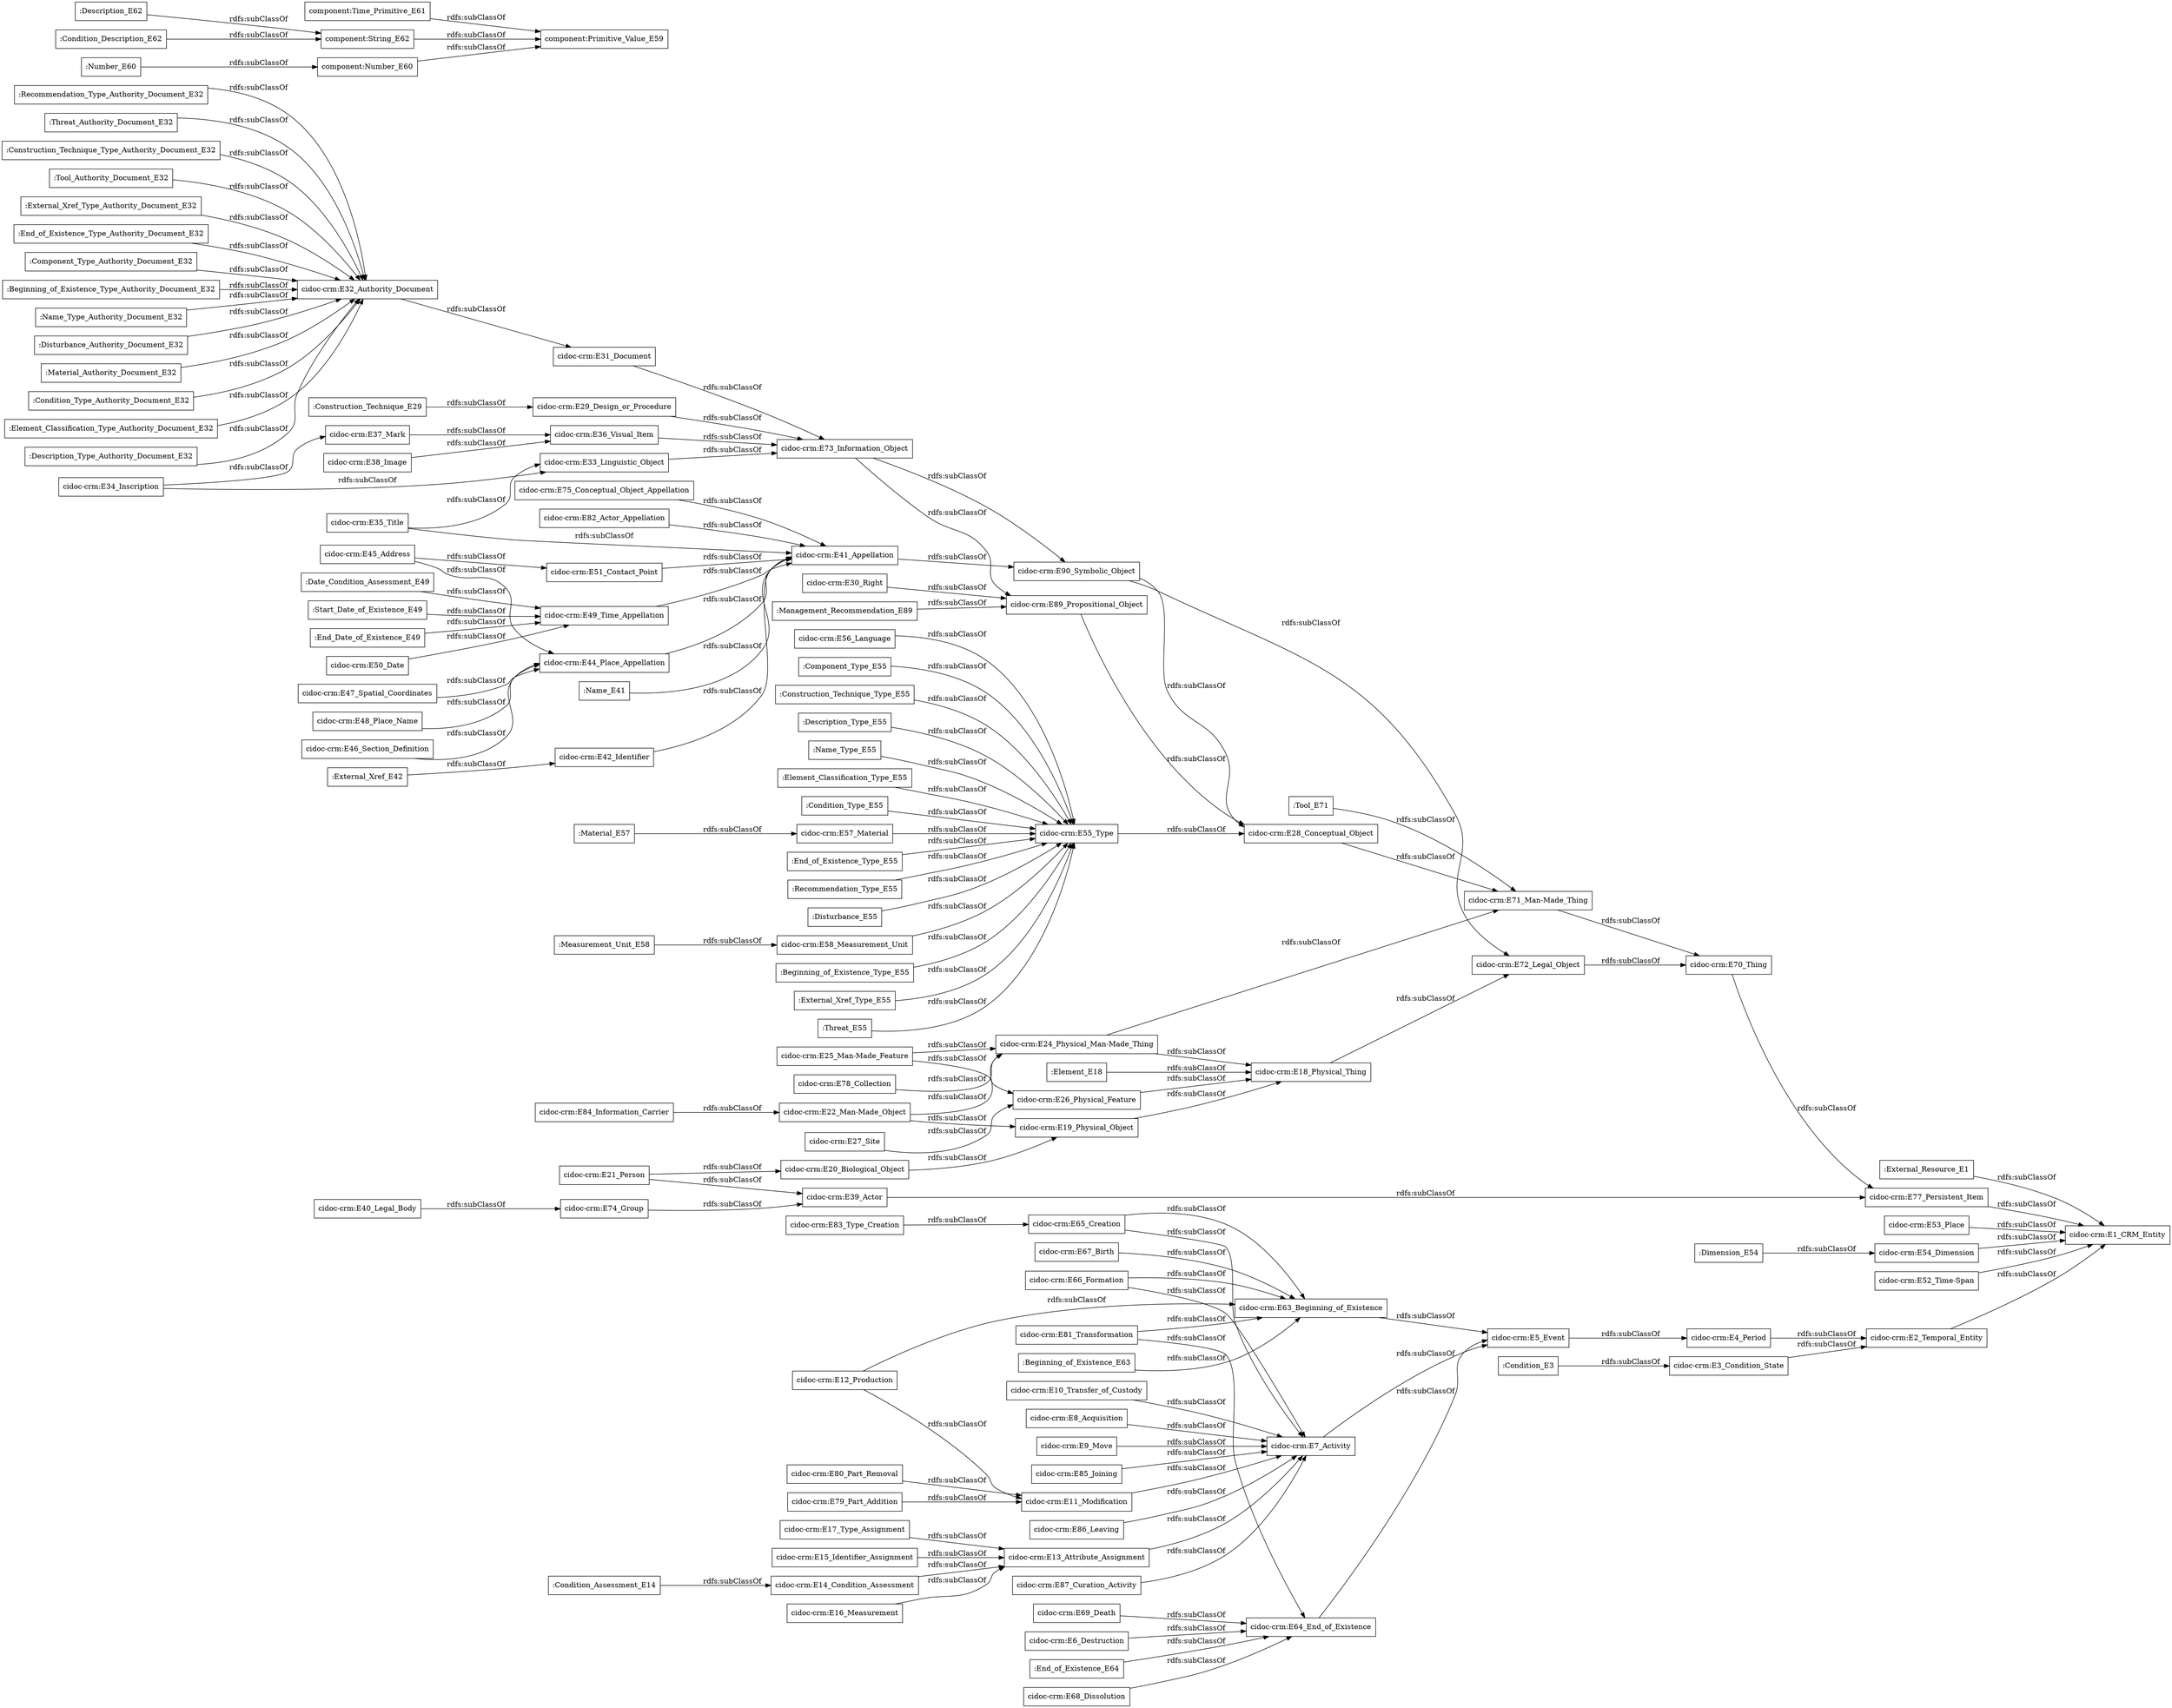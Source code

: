 digraph ar2dtool_diagram { 
rankdir=LR;
size="1000"
node [shape = rectangle, color="black"]; "cidoc-crm:E30_Right" "cidoc-crm:E75_Conceptual_Object_Appellation" "cidoc-crm:E69_Death" "cidoc-crm:E65_Creation" "cidoc-crm:E31_Document" "cidoc-crm:E29_Design_or_Procedure" ":Recommendation_Type_Authority_Document_E32" "cidoc-crm:E83_Type_Creation" "cidoc-crm:E56_Language" "cidoc-crm:E17_Type_Assignment" ":Component_Type_E55" ":Threat_Authority_Document_E32" "cidoc-crm:E67_Birth" ":Material_E57" "cidoc-crm:E10_Transfer_of_Custody" "cidoc-crm:E82_Actor_Appellation" "cidoc-crm:E32_Authority_Document" ":Date_Condition_Assessment_E49" "cidoc-crm:E47_Spatial_Coordinates" "cidoc-crm:E51_Contact_Point" ":Construction_Technique_Type_Authority_Document_E32" ":External_Resource_E1" "cidoc-crm:E71_Man-Made_Thing" "cidoc-crm:E48_Place_Name" ":Dimension_E54" "cidoc-crm:E4_Period" "cidoc-crm:E77_Persistent_Item" ":Management_Recommendation_E89" "cidoc-crm:E8_Acquisition" "component:Primitive_Value_E59" "cidoc-crm:E66_Formation" "cidoc-crm:E63_Beginning_of_Existence" "cidoc-crm:E49_Time_Appellation" ":Construction_Technique_Type_E55" "cidoc-crm:E25_Man-Made_Feature" ":Construction_Technique_E29" "cidoc-crm:E44_Place_Appellation" ":Description_Type_E55" ":Tool_Authority_Document_E32" "cidoc-crm:E74_Group" "cidoc-crm:E73_Information_Object" "cidoc-crm:E7_Activity" "cidoc-crm:E90_Symbolic_Object" "cidoc-crm:E36_Visual_Item" ":Description_E62" ":External_Xref_Type_Authority_Document_E32" "cidoc-crm:E70_Thing" "cidoc-crm:E9_Move" "cidoc-crm:E27_Site" ":Start_Date_of_Existence_E49" "cidoc-crm:E46_Section_Definition" ":Name_Type_E55" "cidoc-crm:E28_Conceptual_Object" "cidoc-crm:E12_Production" "cidoc-crm:E53_Place" "cidoc-crm:E3_Condition_State" ":Condition_Description_E62" "cidoc-crm:E80_Part_Removal" ":Element_Classification_Type_E55" ":End_of_Existence_Type_Authority_Document_E32" ":Component_Type_Authority_Document_E32" "cidoc-crm:E21_Person" ":Condition_E3" "cidoc-crm:E78_Collection" ":Condition_Type_E55" "cidoc-crm:E85_Joining" "cidoc-crm:E54_Dimension" "cidoc-crm:E6_Destruction" "cidoc-crm:E11_Modification" "cidoc-crm:E37_Mark" ":End_Date_of_Existence_E49" ":Beginning_of_Existence_Type_Authority_Document_E32" "cidoc-crm:E86_Leaving" ":Element_E18" "cidoc-crm:E89_Propositional_Object" "cidoc-crm:E72_Legal_Object" ":Measurement_Unit_E58" ":Condition_Assessment_E14" "cidoc-crm:E79_Part_Addition" "cidoc-crm:E64_End_of_Existence" "cidoc-crm:E52_Time-Span" ":Tool_E71" "component:Time_Primitive_E61" ":Number_E60" "cidoc-crm:E50_Date" "component:String_E62" ":Name_Type_Authority_Document_E32" ":End_of_Existence_E64" "cidoc-crm:E57_Material" "cidoc-crm:E34_Inscription" "cidoc-crm:E35_Title" ":End_of_Existence_Type_E55" ":Recommendation_Type_E55" ":External_Xref_E42" "cidoc-crm:E13_Attribute_Assignment" ":Disturbance_Authority_Document_E32" ":Disturbance_E55" "cidoc-crm:E33_Linguistic_Object" "cidoc-crm:E15_Identifier_Assignment" "cidoc-crm:E58_Measurement_Unit" "cidoc-crm:E14_Condition_Assessment" "cidoc-crm:E16_Measurement" "cidoc-crm:E41_Appellation" "cidoc-crm:E18_Physical_Thing" "cidoc-crm:E55_Type" "cidoc-crm:E81_Transformation" ":Beginning_of_Existence_Type_E55" "cidoc-crm:E87_Curation_Activity" ":Beginning_of_Existence_E63" "cidoc-crm:E22_Man-Made_Object" ":Material_Authority_Document_E32" "cidoc-crm:E20_Biological_Object" "cidoc-crm:E38_Image" "component:Number_E60" "cidoc-crm:E2_Temporal_Entity" ":External_Xref_Type_E55" "cidoc-crm:E5_Event" ":Threat_E55" "cidoc-crm:E26_Physical_Feature" "cidoc-crm:E40_Legal_Body" "cidoc-crm:E1_CRM_Entity" ":Condition_Type_Authority_Document_E32" "cidoc-crm:E24_Physical_Man-Made_Thing" "cidoc-crm:E45_Address" "cidoc-crm:E39_Actor" ":Name_E41" "cidoc-crm:E84_Information_Carrier" "cidoc-crm:E68_Dissolution" ":Element_Classification_Type_Authority_Document_E32" "cidoc-crm:E42_Identifier" ":Description_Type_Authority_Document_E32" "cidoc-crm:E19_Physical_Object" ; /*classes style*/
	"cidoc-crm:E78_Collection" -> "cidoc-crm:E24_Physical_Man-Made_Thing" [ label = "rdfs:subClassOf" ];
	"component:Time_Primitive_E61" -> "component:Primitive_Value_E59" [ label = "rdfs:subClassOf" ];
	"cidoc-crm:E75_Conceptual_Object_Appellation" -> "cidoc-crm:E41_Appellation" [ label = "rdfs:subClassOf" ];
	"cidoc-crm:E18_Physical_Thing" -> "cidoc-crm:E72_Legal_Object" [ label = "rdfs:subClassOf" ];
	"cidoc-crm:E49_Time_Appellation" -> "cidoc-crm:E41_Appellation" [ label = "rdfs:subClassOf" ];
	":Description_E62" -> "component:String_E62" [ label = "rdfs:subClassOf" ];
	":Element_E18" -> "cidoc-crm:E18_Physical_Thing" [ label = "rdfs:subClassOf" ];
	"cidoc-crm:E6_Destruction" -> "cidoc-crm:E64_End_of_Existence" [ label = "rdfs:subClassOf" ];
	"cidoc-crm:E73_Information_Object" -> "cidoc-crm:E89_Propositional_Object" [ label = "rdfs:subClassOf" ];
	"cidoc-crm:E73_Information_Object" -> "cidoc-crm:E90_Symbolic_Object" [ label = "rdfs:subClassOf" ];
	"cidoc-crm:E11_Modification" -> "cidoc-crm:E7_Activity" [ label = "rdfs:subClassOf" ];
	":Beginning_of_Existence_Type_Authority_Document_E32" -> "cidoc-crm:E32_Authority_Document" [ label = "rdfs:subClassOf" ];
	":Description_Type_Authority_Document_E32" -> "cidoc-crm:E32_Authority_Document" [ label = "rdfs:subClassOf" ];
	"cidoc-crm:E53_Place" -> "cidoc-crm:E1_CRM_Entity" [ label = "rdfs:subClassOf" ];
	"cidoc-crm:E28_Conceptual_Object" -> "cidoc-crm:E71_Man-Made_Thing" [ label = "rdfs:subClassOf" ];
	"cidoc-crm:E31_Document" -> "cidoc-crm:E73_Information_Object" [ label = "rdfs:subClassOf" ];
	"cidoc-crm:E39_Actor" -> "cidoc-crm:E77_Persistent_Item" [ label = "rdfs:subClassOf" ];
	":Name_E41" -> "cidoc-crm:E41_Appellation" [ label = "rdfs:subClassOf" ];
	":Construction_Technique_Type_Authority_Document_E32" -> "cidoc-crm:E32_Authority_Document" [ label = "rdfs:subClassOf" ];
	":Measurement_Unit_E58" -> "cidoc-crm:E58_Measurement_Unit" [ label = "rdfs:subClassOf" ];
	"cidoc-crm:E72_Legal_Object" -> "cidoc-crm:E70_Thing" [ label = "rdfs:subClassOf" ];
	"cidoc-crm:E84_Information_Carrier" -> "cidoc-crm:E22_Man-Made_Object" [ label = "rdfs:subClassOf" ];
	":End_of_Existence_Type_Authority_Document_E32" -> "cidoc-crm:E32_Authority_Document" [ label = "rdfs:subClassOf" ];
	"cidoc-crm:E22_Man-Made_Object" -> "cidoc-crm:E24_Physical_Man-Made_Thing" [ label = "rdfs:subClassOf" ];
	"cidoc-crm:E22_Man-Made_Object" -> "cidoc-crm:E19_Physical_Object" [ label = "rdfs:subClassOf" ];
	":Management_Recommendation_E89" -> "cidoc-crm:E89_Propositional_Object" [ label = "rdfs:subClassOf" ];
	":Component_Type_E55" -> "cidoc-crm:E55_Type" [ label = "rdfs:subClassOf" ];
	":End_of_Existence_Type_E55" -> "cidoc-crm:E55_Type" [ label = "rdfs:subClassOf" ];
	"cidoc-crm:E36_Visual_Item" -> "cidoc-crm:E73_Information_Object" [ label = "rdfs:subClassOf" ];
	"cidoc-crm:E5_Event" -> "cidoc-crm:E4_Period" [ label = "rdfs:subClassOf" ];
	"cidoc-crm:E90_Symbolic_Object" -> "cidoc-crm:E72_Legal_Object" [ label = "rdfs:subClassOf" ];
	"cidoc-crm:E90_Symbolic_Object" -> "cidoc-crm:E28_Conceptual_Object" [ label = "rdfs:subClassOf" ];
	"cidoc-crm:E48_Place_Name" -> "cidoc-crm:E44_Place_Appellation" [ label = "rdfs:subClassOf" ];
	"cidoc-crm:E8_Acquisition" -> "cidoc-crm:E7_Activity" [ label = "rdfs:subClassOf" ];
	":Disturbance_Authority_Document_E32" -> "cidoc-crm:E32_Authority_Document" [ label = "rdfs:subClassOf" ];
	"cidoc-crm:E81_Transformation" -> "cidoc-crm:E63_Beginning_of_Existence" [ label = "rdfs:subClassOf" ];
	"cidoc-crm:E81_Transformation" -> "cidoc-crm:E64_End_of_Existence" [ label = "rdfs:subClassOf" ];
	":Threat_E55" -> "cidoc-crm:E55_Type" [ label = "rdfs:subClassOf" ];
	":Dimension_E54" -> "cidoc-crm:E54_Dimension" [ label = "rdfs:subClassOf" ];
	"cidoc-crm:E67_Birth" -> "cidoc-crm:E63_Beginning_of_Existence" [ label = "rdfs:subClassOf" ];
	":End_of_Existence_E64" -> "cidoc-crm:E64_End_of_Existence" [ label = "rdfs:subClassOf" ];
	"cidoc-crm:E13_Attribute_Assignment" -> "cidoc-crm:E7_Activity" [ label = "rdfs:subClassOf" ];
	"cidoc-crm:E57_Material" -> "cidoc-crm:E55_Type" [ label = "rdfs:subClassOf" ];
	"cidoc-crm:E70_Thing" -> "cidoc-crm:E77_Persistent_Item" [ label = "rdfs:subClassOf" ];
	":External_Xref_E42" -> "cidoc-crm:E42_Identifier" [ label = "rdfs:subClassOf" ];
	"cidoc-crm:E44_Place_Appellation" -> "cidoc-crm:E41_Appellation" [ label = "rdfs:subClassOf" ];
	":Name_Type_Authority_Document_E32" -> "cidoc-crm:E32_Authority_Document" [ label = "rdfs:subClassOf" ];
	"cidoc-crm:E64_End_of_Existence" -> "cidoc-crm:E5_Event" [ label = "rdfs:subClassOf" ];
	"cidoc-crm:E71_Man-Made_Thing" -> "cidoc-crm:E70_Thing" [ label = "rdfs:subClassOf" ];
	":Recommendation_Type_Authority_Document_E32" -> "cidoc-crm:E32_Authority_Document" [ label = "rdfs:subClassOf" ];
	"cidoc-crm:E54_Dimension" -> "cidoc-crm:E1_CRM_Entity" [ label = "rdfs:subClassOf" ];
	":Tool_Authority_Document_E32" -> "cidoc-crm:E32_Authority_Document" [ label = "rdfs:subClassOf" ];
	"cidoc-crm:E38_Image" -> "cidoc-crm:E36_Visual_Item" [ label = "rdfs:subClassOf" ];
	"cidoc-crm:E47_Spatial_Coordinates" -> "cidoc-crm:E44_Place_Appellation" [ label = "rdfs:subClassOf" ];
	"cidoc-crm:E37_Mark" -> "cidoc-crm:E36_Visual_Item" [ label = "rdfs:subClassOf" ];
	"cidoc-crm:E52_Time-Span" -> "cidoc-crm:E1_CRM_Entity" [ label = "rdfs:subClassOf" ];
	":Condition_Type_Authority_Document_E32" -> "cidoc-crm:E32_Authority_Document" [ label = "rdfs:subClassOf" ];
	"cidoc-crm:E25_Man-Made_Feature" -> "cidoc-crm:E26_Physical_Feature" [ label = "rdfs:subClassOf" ];
	"cidoc-crm:E25_Man-Made_Feature" -> "cidoc-crm:E24_Physical_Man-Made_Thing" [ label = "rdfs:subClassOf" ];
	"cidoc-crm:E10_Transfer_of_Custody" -> "cidoc-crm:E7_Activity" [ label = "rdfs:subClassOf" ];
	":Condition_Type_E55" -> "cidoc-crm:E55_Type" [ label = "rdfs:subClassOf" ];
	"cidoc-crm:E7_Activity" -> "cidoc-crm:E5_Event" [ label = "rdfs:subClassOf" ];
	"cidoc-crm:E80_Part_Removal" -> "cidoc-crm:E11_Modification" [ label = "rdfs:subClassOf" ];
	"cidoc-crm:E79_Part_Addition" -> "cidoc-crm:E11_Modification" [ label = "rdfs:subClassOf" ];
	":Construction_Technique_E29" -> "cidoc-crm:E29_Design_or_Procedure" [ label = "rdfs:subClassOf" ];
	"cidoc-crm:E45_Address" -> "cidoc-crm:E51_Contact_Point" [ label = "rdfs:subClassOf" ];
	"cidoc-crm:E45_Address" -> "cidoc-crm:E44_Place_Appellation" [ label = "rdfs:subClassOf" ];
	"cidoc-crm:E29_Design_or_Procedure" -> "cidoc-crm:E73_Information_Object" [ label = "rdfs:subClassOf" ];
	"cidoc-crm:E27_Site" -> "cidoc-crm:E26_Physical_Feature" [ label = "rdfs:subClassOf" ];
	"cidoc-crm:E3_Condition_State" -> "cidoc-crm:E2_Temporal_Entity" [ label = "rdfs:subClassOf" ];
	"cidoc-crm:E55_Type" -> "cidoc-crm:E28_Conceptual_Object" [ label = "rdfs:subClassOf" ];
	":Threat_Authority_Document_E32" -> "cidoc-crm:E32_Authority_Document" [ label = "rdfs:subClassOf" ];
	"cidoc-crm:E63_Beginning_of_Existence" -> "cidoc-crm:E5_Event" [ label = "rdfs:subClassOf" ];
	":End_Date_of_Existence_E49" -> "cidoc-crm:E49_Time_Appellation" [ label = "rdfs:subClassOf" ];
	":Material_E57" -> "cidoc-crm:E57_Material" [ label = "rdfs:subClassOf" ];
	"cidoc-crm:E77_Persistent_Item" -> "cidoc-crm:E1_CRM_Entity" [ label = "rdfs:subClassOf" ];
	"cidoc-crm:E56_Language" -> "cidoc-crm:E55_Type" [ label = "rdfs:subClassOf" ];
	":Condition_Description_E62" -> "component:String_E62" [ label = "rdfs:subClassOf" ];
	":External_Resource_E1" -> "cidoc-crm:E1_CRM_Entity" [ label = "rdfs:subClassOf" ];
	"cidoc-crm:E58_Measurement_Unit" -> "cidoc-crm:E55_Type" [ label = "rdfs:subClassOf" ];
	"cidoc-crm:E9_Move" -> "cidoc-crm:E7_Activity" [ label = "rdfs:subClassOf" ];
	"cidoc-crm:E41_Appellation" -> "cidoc-crm:E90_Symbolic_Object" [ label = "rdfs:subClassOf" ];
	":Date_Condition_Assessment_E49" -> "cidoc-crm:E49_Time_Appellation" [ label = "rdfs:subClassOf" ];
	":Description_Type_E55" -> "cidoc-crm:E55_Type" [ label = "rdfs:subClassOf" ];
	":Element_Classification_Type_E55" -> "cidoc-crm:E55_Type" [ label = "rdfs:subClassOf" ];
	"cidoc-crm:E46_Section_Definition" -> "cidoc-crm:E44_Place_Appellation" [ label = "rdfs:subClassOf" ];
	"cidoc-crm:E15_Identifier_Assignment" -> "cidoc-crm:E13_Attribute_Assignment" [ label = "rdfs:subClassOf" ];
	":Element_Classification_Type_Authority_Document_E32" -> "cidoc-crm:E32_Authority_Document" [ label = "rdfs:subClassOf" ];
	":External_Xref_Type_Authority_Document_E32" -> "cidoc-crm:E32_Authority_Document" [ label = "rdfs:subClassOf" ];
	"cidoc-crm:E82_Actor_Appellation" -> "cidoc-crm:E41_Appellation" [ label = "rdfs:subClassOf" ];
	"cidoc-crm:E34_Inscription" -> "cidoc-crm:E33_Linguistic_Object" [ label = "rdfs:subClassOf" ];
	"cidoc-crm:E34_Inscription" -> "cidoc-crm:E37_Mark" [ label = "rdfs:subClassOf" ];
	":Construction_Technique_Type_E55" -> "cidoc-crm:E55_Type" [ label = "rdfs:subClassOf" ];
	"cidoc-crm:E24_Physical_Man-Made_Thing" -> "cidoc-crm:E18_Physical_Thing" [ label = "rdfs:subClassOf" ];
	"cidoc-crm:E24_Physical_Man-Made_Thing" -> "cidoc-crm:E71_Man-Made_Thing" [ label = "rdfs:subClassOf" ];
	"cidoc-crm:E26_Physical_Feature" -> "cidoc-crm:E18_Physical_Thing" [ label = "rdfs:subClassOf" ];
	"cidoc-crm:E20_Biological_Object" -> "cidoc-crm:E19_Physical_Object" [ label = "rdfs:subClassOf" ];
	"cidoc-crm:E74_Group" -> "cidoc-crm:E39_Actor" [ label = "rdfs:subClassOf" ];
	"cidoc-crm:E21_Person" -> "cidoc-crm:E39_Actor" [ label = "rdfs:subClassOf" ];
	"cidoc-crm:E21_Person" -> "cidoc-crm:E20_Biological_Object" [ label = "rdfs:subClassOf" ];
	"cidoc-crm:E40_Legal_Body" -> "cidoc-crm:E74_Group" [ label = "rdfs:subClassOf" ];
	":Tool_E71" -> "cidoc-crm:E71_Man-Made_Thing" [ label = "rdfs:subClassOf" ];
	"component:String_E62" -> "component:Primitive_Value_E59" [ label = "rdfs:subClassOf" ];
	":Recommendation_Type_E55" -> "cidoc-crm:E55_Type" [ label = "rdfs:subClassOf" ];
	"cidoc-crm:E14_Condition_Assessment" -> "cidoc-crm:E13_Attribute_Assignment" [ label = "rdfs:subClassOf" ];
	"cidoc-crm:E4_Period" -> "cidoc-crm:E2_Temporal_Entity" [ label = "rdfs:subClassOf" ];
	"cidoc-crm:E30_Right" -> "cidoc-crm:E89_Propositional_Object" [ label = "rdfs:subClassOf" ];
	"cidoc-crm:E19_Physical_Object" -> "cidoc-crm:E18_Physical_Thing" [ label = "rdfs:subClassOf" ];
	"cidoc-crm:E17_Type_Assignment" -> "cidoc-crm:E13_Attribute_Assignment" [ label = "rdfs:subClassOf" ];
	"cidoc-crm:E42_Identifier" -> "cidoc-crm:E41_Appellation" [ label = "rdfs:subClassOf" ];
	"cidoc-crm:E2_Temporal_Entity" -> "cidoc-crm:E1_CRM_Entity" [ label = "rdfs:subClassOf" ];
	":Number_E60" -> "component:Number_E60" [ label = "rdfs:subClassOf" ];
	"cidoc-crm:E50_Date" -> "cidoc-crm:E49_Time_Appellation" [ label = "rdfs:subClassOf" ];
	":Beginning_of_Existence_Type_E55" -> "cidoc-crm:E55_Type" [ label = "rdfs:subClassOf" ];
	":Disturbance_E55" -> "cidoc-crm:E55_Type" [ label = "rdfs:subClassOf" ];
	"cidoc-crm:E51_Contact_Point" -> "cidoc-crm:E41_Appellation" [ label = "rdfs:subClassOf" ];
	"component:Number_E60" -> "component:Primitive_Value_E59" [ label = "rdfs:subClassOf" ];
	"cidoc-crm:E86_Leaving" -> "cidoc-crm:E7_Activity" [ label = "rdfs:subClassOf" ];
	":Material_Authority_Document_E32" -> "cidoc-crm:E32_Authority_Document" [ label = "rdfs:subClassOf" ];
	":Name_Type_E55" -> "cidoc-crm:E55_Type" [ label = "rdfs:subClassOf" ];
	"cidoc-crm:E33_Linguistic_Object" -> "cidoc-crm:E73_Information_Object" [ label = "rdfs:subClassOf" ];
	"cidoc-crm:E89_Propositional_Object" -> "cidoc-crm:E28_Conceptual_Object" [ label = "rdfs:subClassOf" ];
	":External_Xref_Type_E55" -> "cidoc-crm:E55_Type" [ label = "rdfs:subClassOf" ];
	"cidoc-crm:E66_Formation" -> "cidoc-crm:E63_Beginning_of_Existence" [ label = "rdfs:subClassOf" ];
	"cidoc-crm:E66_Formation" -> "cidoc-crm:E7_Activity" [ label = "rdfs:subClassOf" ];
	":Condition_Assessment_E14" -> "cidoc-crm:E14_Condition_Assessment" [ label = "rdfs:subClassOf" ];
	"cidoc-crm:E65_Creation" -> "cidoc-crm:E63_Beginning_of_Existence" [ label = "rdfs:subClassOf" ];
	"cidoc-crm:E65_Creation" -> "cidoc-crm:E7_Activity" [ label = "rdfs:subClassOf" ];
	"cidoc-crm:E68_Dissolution" -> "cidoc-crm:E64_End_of_Existence" [ label = "rdfs:subClassOf" ];
	":Component_Type_Authority_Document_E32" -> "cidoc-crm:E32_Authority_Document" [ label = "rdfs:subClassOf" ];
	"cidoc-crm:E16_Measurement" -> "cidoc-crm:E13_Attribute_Assignment" [ label = "rdfs:subClassOf" ];
	":Beginning_of_Existence_E63" -> "cidoc-crm:E63_Beginning_of_Existence" [ label = "rdfs:subClassOf" ];
	"cidoc-crm:E85_Joining" -> "cidoc-crm:E7_Activity" [ label = "rdfs:subClassOf" ];
	":Condition_E3" -> "cidoc-crm:E3_Condition_State" [ label = "rdfs:subClassOf" ];
	"cidoc-crm:E12_Production" -> "cidoc-crm:E63_Beginning_of_Existence" [ label = "rdfs:subClassOf" ];
	"cidoc-crm:E12_Production" -> "cidoc-crm:E11_Modification" [ label = "rdfs:subClassOf" ];
	"cidoc-crm:E69_Death" -> "cidoc-crm:E64_End_of_Existence" [ label = "rdfs:subClassOf" ];
	":Start_Date_of_Existence_E49" -> "cidoc-crm:E49_Time_Appellation" [ label = "rdfs:subClassOf" ];
	"cidoc-crm:E32_Authority_Document" -> "cidoc-crm:E31_Document" [ label = "rdfs:subClassOf" ];
	"cidoc-crm:E87_Curation_Activity" -> "cidoc-crm:E7_Activity" [ label = "rdfs:subClassOf" ];
	"cidoc-crm:E35_Title" -> "cidoc-crm:E33_Linguistic_Object" [ label = "rdfs:subClassOf" ];
	"cidoc-crm:E35_Title" -> "cidoc-crm:E41_Appellation" [ label = "rdfs:subClassOf" ];
	"cidoc-crm:E83_Type_Creation" -> "cidoc-crm:E65_Creation" [ label = "rdfs:subClassOf" ];

}
